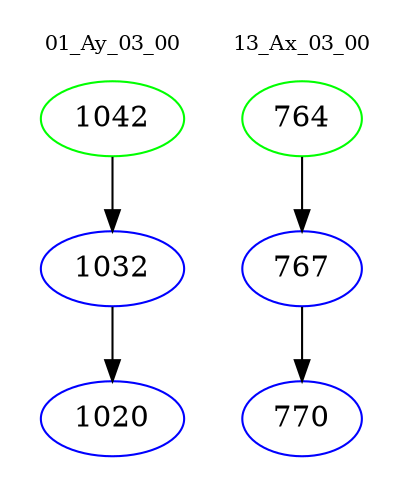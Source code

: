 digraph{
subgraph cluster_0 {
color = white
label = "01_Ay_03_00";
fontsize=10;
T0_1042 [label="1042", color="green"]
T0_1042 -> T0_1032 [color="black"]
T0_1032 [label="1032", color="blue"]
T0_1032 -> T0_1020 [color="black"]
T0_1020 [label="1020", color="blue"]
}
subgraph cluster_1 {
color = white
label = "13_Ax_03_00";
fontsize=10;
T1_764 [label="764", color="green"]
T1_764 -> T1_767 [color="black"]
T1_767 [label="767", color="blue"]
T1_767 -> T1_770 [color="black"]
T1_770 [label="770", color="blue"]
}
}
